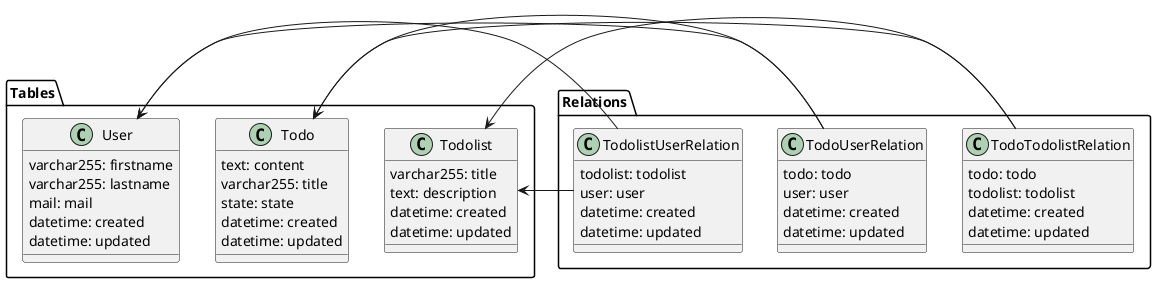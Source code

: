 @startuml
page 2x2

package Tables {

	class Todo {
		text: content
		varchar255: title
		state: state
		datetime: created
		datetime: updated
	}

	class Todolist {
		varchar255: title
		text: description
		datetime: created
		datetime: updated
	}

	class User {
		varchar255: firstname
		varchar255: lastname
		mail: mail
		datetime: created
		datetime: updated
	}
}

package Relations {

	class TodoTodolistRelation {
		todo: todo
		todolist: todolist
		datetime: created
		datetime: updated
	}


	class TodoUserRelation {
		todo: todo
		user: user
		datetime: created
		datetime: updated
	}

	class TodolistUserRelation {
		todolist: todolist
		user: user
		datetime: created
		datetime: updated
	}

}

Todolist <- TodoTodolistRelation
Todo <- TodoTodolistRelation
Todo <- TodoUserRelation
User <- TodoUserRelation
Todolist <- TodolistUserRelation
User <- TodolistUserRelation

@enduml
